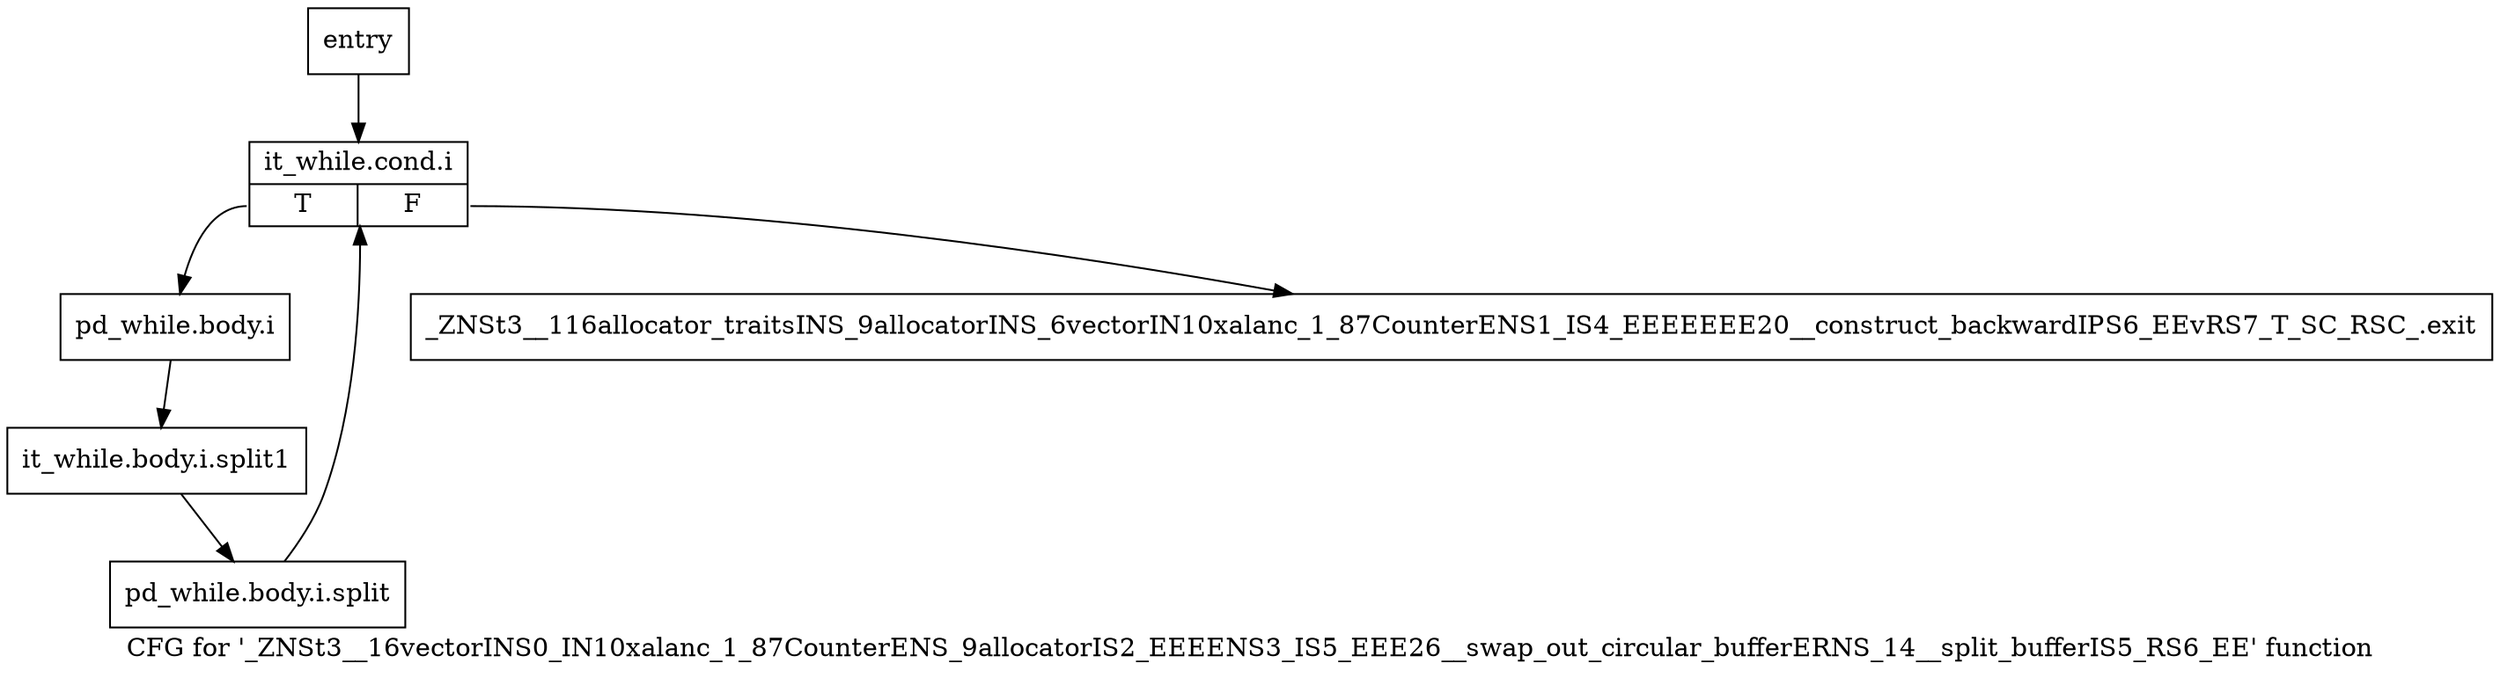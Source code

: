 digraph "CFG for '_ZNSt3__16vectorINS0_IN10xalanc_1_87CounterENS_9allocatorIS2_EEEENS3_IS5_EEE26__swap_out_circular_bufferERNS_14__split_bufferIS5_RS6_EE' function" {
	label="CFG for '_ZNSt3__16vectorINS0_IN10xalanc_1_87CounterENS_9allocatorIS2_EEEENS3_IS5_EEE26__swap_out_circular_bufferERNS_14__split_bufferIS5_RS6_EE' function";

	Node0x63308b0 [shape=record,label="{entry}"];
	Node0x63308b0 -> Node0x6330900;
	Node0x6330900 [shape=record,label="{it_while.cond.i|{<s0>T|<s1>F}}"];
	Node0x6330900:s0 -> Node0x6330950;
	Node0x6330900:s1 -> Node0x63309a0;
	Node0x6330950 [shape=record,label="{pd_while.body.i}"];
	Node0x6330950 -> Node0xc4a4810;
	Node0xc4a4810 [shape=record,label="{it_while.body.i.split1}"];
	Node0xc4a4810 -> Node0xc4a7630;
	Node0xc4a7630 [shape=record,label="{pd_while.body.i.split}"];
	Node0xc4a7630 -> Node0x6330900;
	Node0x63309a0 [shape=record,label="{_ZNSt3__116allocator_traitsINS_9allocatorINS_6vectorIN10xalanc_1_87CounterENS1_IS4_EEEEEEE20__construct_backwardIPS6_EEvRS7_T_SC_RSC_.exit}"];
}

